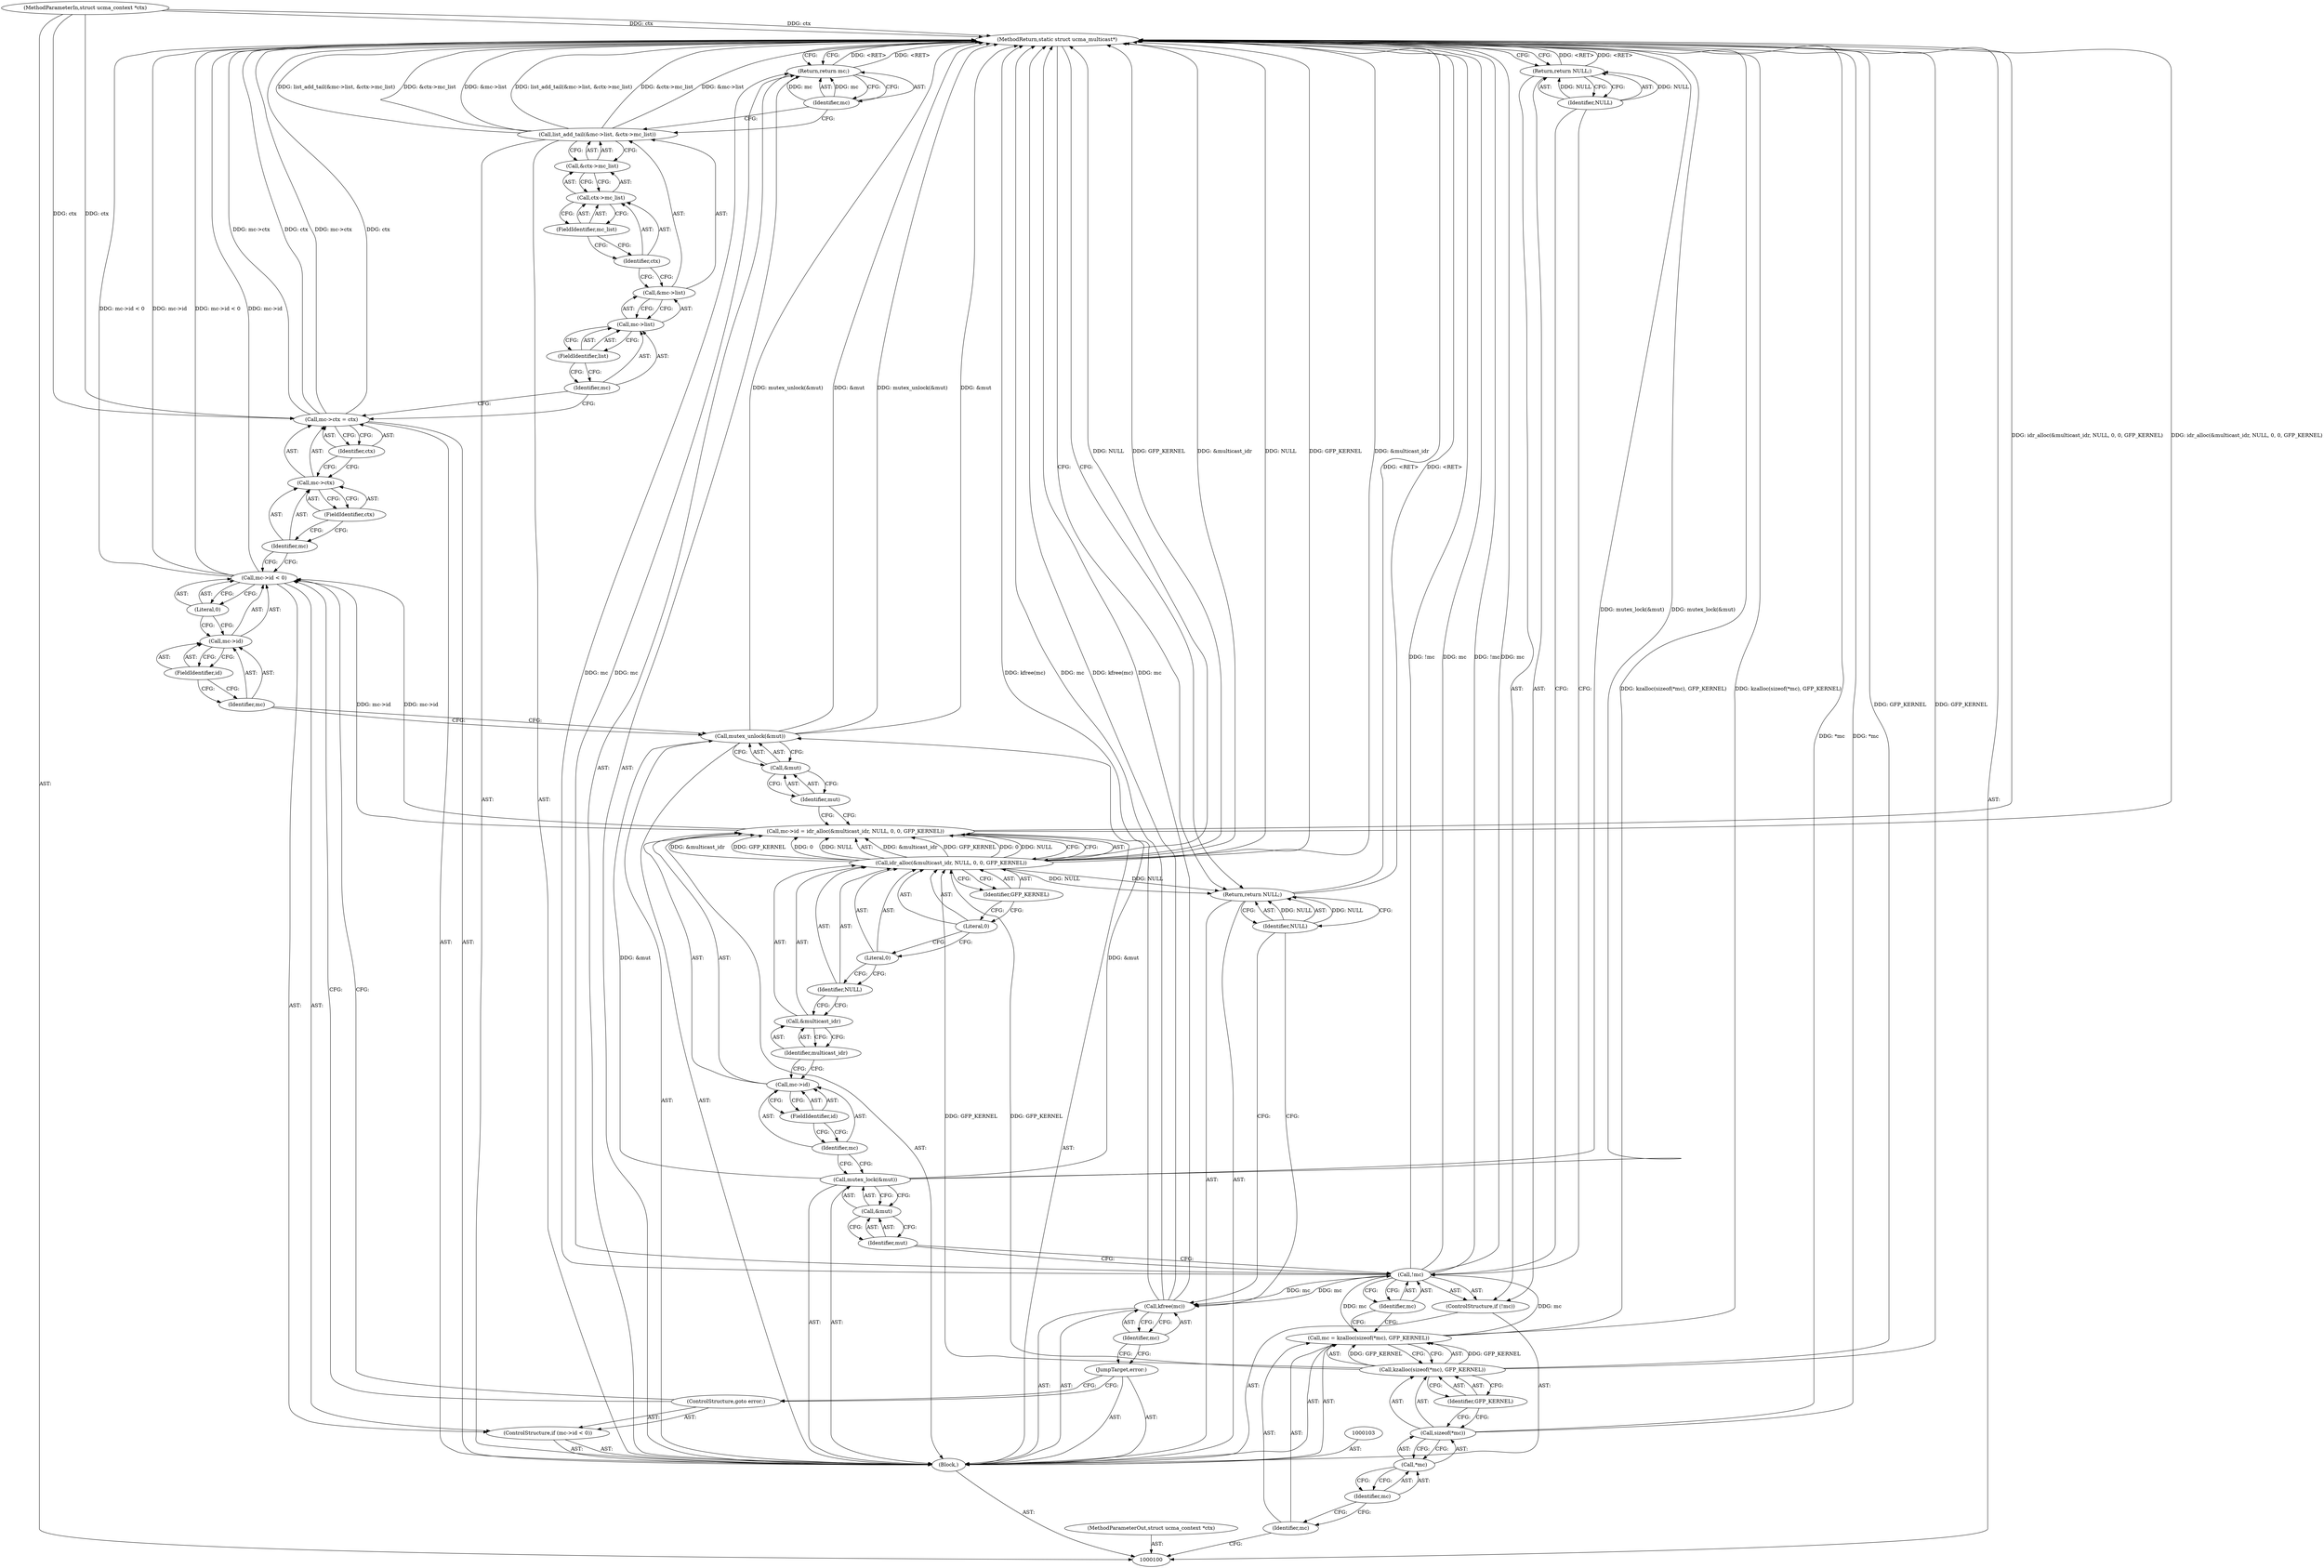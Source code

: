 digraph "0_linux_cb2595c1393b4a5211534e6f0a0fbad369e21ad8" {
"1000161" [label="(MethodReturn,static struct ucma_multicast*)"];
"1000101" [label="(MethodParameterIn,struct ucma_context *ctx)"];
"1000230" [label="(MethodParameterOut,struct ucma_context *ctx)"];
"1000119" [label="(Call,mc->id = idr_alloc(&multicast_idr, NULL, 0, 0, GFP_KERNEL))"];
"1000120" [label="(Call,mc->id)"];
"1000121" [label="(Identifier,mc)"];
"1000123" [label="(Call,idr_alloc(&multicast_idr, NULL, 0, 0, GFP_KERNEL))"];
"1000124" [label="(Call,&multicast_idr)"];
"1000125" [label="(Identifier,multicast_idr)"];
"1000126" [label="(Identifier,NULL)"];
"1000127" [label="(Literal,0)"];
"1000128" [label="(Literal,0)"];
"1000129" [label="(Identifier,GFP_KERNEL)"];
"1000122" [label="(FieldIdentifier,id)"];
"1000131" [label="(Call,&mut)"];
"1000132" [label="(Identifier,mut)"];
"1000130" [label="(Call,mutex_unlock(&mut))"];
"1000137" [label="(FieldIdentifier,id)"];
"1000138" [label="(Literal,0)"];
"1000133" [label="(ControlStructure,if (mc->id < 0))"];
"1000134" [label="(Call,mc->id < 0)"];
"1000135" [label="(Call,mc->id)"];
"1000136" [label="(Identifier,mc)"];
"1000139" [label="(ControlStructure,goto error;)"];
"1000140" [label="(Call,mc->ctx = ctx)"];
"1000141" [label="(Call,mc->ctx)"];
"1000142" [label="(Identifier,mc)"];
"1000144" [label="(Identifier,ctx)"];
"1000143" [label="(FieldIdentifier,ctx)"];
"1000145" [label="(Call,list_add_tail(&mc->list, &ctx->mc_list))"];
"1000146" [label="(Call,&mc->list)"];
"1000147" [label="(Call,mc->list)"];
"1000148" [label="(Identifier,mc)"];
"1000149" [label="(FieldIdentifier,list)"];
"1000150" [label="(Call,&ctx->mc_list)"];
"1000151" [label="(Call,ctx->mc_list)"];
"1000152" [label="(Identifier,ctx)"];
"1000153" [label="(FieldIdentifier,mc_list)"];
"1000154" [label="(Return,return mc;)"];
"1000155" [label="(Identifier,mc)"];
"1000156" [label="(JumpTarget,error:)"];
"1000102" [label="(Block,)"];
"1000157" [label="(Call,kfree(mc))"];
"1000158" [label="(Identifier,mc)"];
"1000159" [label="(Return,return NULL;)"];
"1000160" [label="(Identifier,NULL)"];
"1000104" [label="(Call,mc = kzalloc(sizeof(*mc), GFP_KERNEL))"];
"1000105" [label="(Identifier,mc)"];
"1000107" [label="(Call,sizeof(*mc))"];
"1000108" [label="(Call,*mc)"];
"1000109" [label="(Identifier,mc)"];
"1000110" [label="(Identifier,GFP_KERNEL)"];
"1000106" [label="(Call,kzalloc(sizeof(*mc), GFP_KERNEL))"];
"1000111" [label="(ControlStructure,if (!mc))"];
"1000112" [label="(Call,!mc)"];
"1000113" [label="(Identifier,mc)"];
"1000115" [label="(Identifier,NULL)"];
"1000114" [label="(Return,return NULL;)"];
"1000117" [label="(Call,&mut)"];
"1000118" [label="(Identifier,mut)"];
"1000116" [label="(Call,mutex_lock(&mut))"];
"1000161" -> "1000100"  [label="AST: "];
"1000161" -> "1000114"  [label="CFG: "];
"1000161" -> "1000154"  [label="CFG: "];
"1000161" -> "1000159"  [label="CFG: "];
"1000107" -> "1000161"  [label="DDG: *mc"];
"1000157" -> "1000161"  [label="DDG: kfree(mc)"];
"1000157" -> "1000161"  [label="DDG: mc"];
"1000112" -> "1000161"  [label="DDG: !mc"];
"1000112" -> "1000161"  [label="DDG: mc"];
"1000145" -> "1000161"  [label="DDG: list_add_tail(&mc->list, &ctx->mc_list)"];
"1000145" -> "1000161"  [label="DDG: &ctx->mc_list"];
"1000145" -> "1000161"  [label="DDG: &mc->list"];
"1000116" -> "1000161"  [label="DDG: mutex_lock(&mut)"];
"1000104" -> "1000161"  [label="DDG: kzalloc(sizeof(*mc), GFP_KERNEL)"];
"1000130" -> "1000161"  [label="DDG: mutex_unlock(&mut)"];
"1000130" -> "1000161"  [label="DDG: &mut"];
"1000123" -> "1000161"  [label="DDG: NULL"];
"1000123" -> "1000161"  [label="DDG: GFP_KERNEL"];
"1000123" -> "1000161"  [label="DDG: &multicast_idr"];
"1000119" -> "1000161"  [label="DDG: idr_alloc(&multicast_idr, NULL, 0, 0, GFP_KERNEL)"];
"1000140" -> "1000161"  [label="DDG: mc->ctx"];
"1000140" -> "1000161"  [label="DDG: ctx"];
"1000134" -> "1000161"  [label="DDG: mc->id < 0"];
"1000134" -> "1000161"  [label="DDG: mc->id"];
"1000101" -> "1000161"  [label="DDG: ctx"];
"1000106" -> "1000161"  [label="DDG: GFP_KERNEL"];
"1000159" -> "1000161"  [label="DDG: <RET>"];
"1000114" -> "1000161"  [label="DDG: <RET>"];
"1000154" -> "1000161"  [label="DDG: <RET>"];
"1000101" -> "1000100"  [label="AST: "];
"1000101" -> "1000161"  [label="DDG: ctx"];
"1000101" -> "1000140"  [label="DDG: ctx"];
"1000230" -> "1000100"  [label="AST: "];
"1000119" -> "1000102"  [label="AST: "];
"1000119" -> "1000123"  [label="CFG: "];
"1000120" -> "1000119"  [label="AST: "];
"1000123" -> "1000119"  [label="AST: "];
"1000132" -> "1000119"  [label="CFG: "];
"1000119" -> "1000161"  [label="DDG: idr_alloc(&multicast_idr, NULL, 0, 0, GFP_KERNEL)"];
"1000123" -> "1000119"  [label="DDG: &multicast_idr"];
"1000123" -> "1000119"  [label="DDG: GFP_KERNEL"];
"1000123" -> "1000119"  [label="DDG: 0"];
"1000123" -> "1000119"  [label="DDG: NULL"];
"1000119" -> "1000134"  [label="DDG: mc->id"];
"1000120" -> "1000119"  [label="AST: "];
"1000120" -> "1000122"  [label="CFG: "];
"1000121" -> "1000120"  [label="AST: "];
"1000122" -> "1000120"  [label="AST: "];
"1000125" -> "1000120"  [label="CFG: "];
"1000121" -> "1000120"  [label="AST: "];
"1000121" -> "1000116"  [label="CFG: "];
"1000122" -> "1000121"  [label="CFG: "];
"1000123" -> "1000119"  [label="AST: "];
"1000123" -> "1000129"  [label="CFG: "];
"1000124" -> "1000123"  [label="AST: "];
"1000126" -> "1000123"  [label="AST: "];
"1000127" -> "1000123"  [label="AST: "];
"1000128" -> "1000123"  [label="AST: "];
"1000129" -> "1000123"  [label="AST: "];
"1000119" -> "1000123"  [label="CFG: "];
"1000123" -> "1000161"  [label="DDG: NULL"];
"1000123" -> "1000161"  [label="DDG: GFP_KERNEL"];
"1000123" -> "1000161"  [label="DDG: &multicast_idr"];
"1000123" -> "1000119"  [label="DDG: &multicast_idr"];
"1000123" -> "1000119"  [label="DDG: GFP_KERNEL"];
"1000123" -> "1000119"  [label="DDG: 0"];
"1000123" -> "1000119"  [label="DDG: NULL"];
"1000106" -> "1000123"  [label="DDG: GFP_KERNEL"];
"1000123" -> "1000159"  [label="DDG: NULL"];
"1000124" -> "1000123"  [label="AST: "];
"1000124" -> "1000125"  [label="CFG: "];
"1000125" -> "1000124"  [label="AST: "];
"1000126" -> "1000124"  [label="CFG: "];
"1000125" -> "1000124"  [label="AST: "];
"1000125" -> "1000120"  [label="CFG: "];
"1000124" -> "1000125"  [label="CFG: "];
"1000126" -> "1000123"  [label="AST: "];
"1000126" -> "1000124"  [label="CFG: "];
"1000127" -> "1000126"  [label="CFG: "];
"1000127" -> "1000123"  [label="AST: "];
"1000127" -> "1000126"  [label="CFG: "];
"1000128" -> "1000127"  [label="CFG: "];
"1000128" -> "1000123"  [label="AST: "];
"1000128" -> "1000127"  [label="CFG: "];
"1000129" -> "1000128"  [label="CFG: "];
"1000129" -> "1000123"  [label="AST: "];
"1000129" -> "1000128"  [label="CFG: "];
"1000123" -> "1000129"  [label="CFG: "];
"1000122" -> "1000120"  [label="AST: "];
"1000122" -> "1000121"  [label="CFG: "];
"1000120" -> "1000122"  [label="CFG: "];
"1000131" -> "1000130"  [label="AST: "];
"1000131" -> "1000132"  [label="CFG: "];
"1000132" -> "1000131"  [label="AST: "];
"1000130" -> "1000131"  [label="CFG: "];
"1000132" -> "1000131"  [label="AST: "];
"1000132" -> "1000119"  [label="CFG: "];
"1000131" -> "1000132"  [label="CFG: "];
"1000130" -> "1000102"  [label="AST: "];
"1000130" -> "1000131"  [label="CFG: "];
"1000131" -> "1000130"  [label="AST: "];
"1000136" -> "1000130"  [label="CFG: "];
"1000130" -> "1000161"  [label="DDG: mutex_unlock(&mut)"];
"1000130" -> "1000161"  [label="DDG: &mut"];
"1000116" -> "1000130"  [label="DDG: &mut"];
"1000137" -> "1000135"  [label="AST: "];
"1000137" -> "1000136"  [label="CFG: "];
"1000135" -> "1000137"  [label="CFG: "];
"1000138" -> "1000134"  [label="AST: "];
"1000138" -> "1000135"  [label="CFG: "];
"1000134" -> "1000138"  [label="CFG: "];
"1000133" -> "1000102"  [label="AST: "];
"1000134" -> "1000133"  [label="AST: "];
"1000139" -> "1000133"  [label="AST: "];
"1000134" -> "1000133"  [label="AST: "];
"1000134" -> "1000138"  [label="CFG: "];
"1000135" -> "1000134"  [label="AST: "];
"1000138" -> "1000134"  [label="AST: "];
"1000139" -> "1000134"  [label="CFG: "];
"1000142" -> "1000134"  [label="CFG: "];
"1000134" -> "1000161"  [label="DDG: mc->id < 0"];
"1000134" -> "1000161"  [label="DDG: mc->id"];
"1000119" -> "1000134"  [label="DDG: mc->id"];
"1000135" -> "1000134"  [label="AST: "];
"1000135" -> "1000137"  [label="CFG: "];
"1000136" -> "1000135"  [label="AST: "];
"1000137" -> "1000135"  [label="AST: "];
"1000138" -> "1000135"  [label="CFG: "];
"1000136" -> "1000135"  [label="AST: "];
"1000136" -> "1000130"  [label="CFG: "];
"1000137" -> "1000136"  [label="CFG: "];
"1000139" -> "1000133"  [label="AST: "];
"1000139" -> "1000134"  [label="CFG: "];
"1000156" -> "1000139"  [label="CFG: "];
"1000140" -> "1000102"  [label="AST: "];
"1000140" -> "1000144"  [label="CFG: "];
"1000141" -> "1000140"  [label="AST: "];
"1000144" -> "1000140"  [label="AST: "];
"1000148" -> "1000140"  [label="CFG: "];
"1000140" -> "1000161"  [label="DDG: mc->ctx"];
"1000140" -> "1000161"  [label="DDG: ctx"];
"1000101" -> "1000140"  [label="DDG: ctx"];
"1000141" -> "1000140"  [label="AST: "];
"1000141" -> "1000143"  [label="CFG: "];
"1000142" -> "1000141"  [label="AST: "];
"1000143" -> "1000141"  [label="AST: "];
"1000144" -> "1000141"  [label="CFG: "];
"1000142" -> "1000141"  [label="AST: "];
"1000142" -> "1000134"  [label="CFG: "];
"1000143" -> "1000142"  [label="CFG: "];
"1000144" -> "1000140"  [label="AST: "];
"1000144" -> "1000141"  [label="CFG: "];
"1000140" -> "1000144"  [label="CFG: "];
"1000143" -> "1000141"  [label="AST: "];
"1000143" -> "1000142"  [label="CFG: "];
"1000141" -> "1000143"  [label="CFG: "];
"1000145" -> "1000102"  [label="AST: "];
"1000145" -> "1000150"  [label="CFG: "];
"1000146" -> "1000145"  [label="AST: "];
"1000150" -> "1000145"  [label="AST: "];
"1000155" -> "1000145"  [label="CFG: "];
"1000145" -> "1000161"  [label="DDG: list_add_tail(&mc->list, &ctx->mc_list)"];
"1000145" -> "1000161"  [label="DDG: &ctx->mc_list"];
"1000145" -> "1000161"  [label="DDG: &mc->list"];
"1000146" -> "1000145"  [label="AST: "];
"1000146" -> "1000147"  [label="CFG: "];
"1000147" -> "1000146"  [label="AST: "];
"1000152" -> "1000146"  [label="CFG: "];
"1000147" -> "1000146"  [label="AST: "];
"1000147" -> "1000149"  [label="CFG: "];
"1000148" -> "1000147"  [label="AST: "];
"1000149" -> "1000147"  [label="AST: "];
"1000146" -> "1000147"  [label="CFG: "];
"1000148" -> "1000147"  [label="AST: "];
"1000148" -> "1000140"  [label="CFG: "];
"1000149" -> "1000148"  [label="CFG: "];
"1000149" -> "1000147"  [label="AST: "];
"1000149" -> "1000148"  [label="CFG: "];
"1000147" -> "1000149"  [label="CFG: "];
"1000150" -> "1000145"  [label="AST: "];
"1000150" -> "1000151"  [label="CFG: "];
"1000151" -> "1000150"  [label="AST: "];
"1000145" -> "1000150"  [label="CFG: "];
"1000151" -> "1000150"  [label="AST: "];
"1000151" -> "1000153"  [label="CFG: "];
"1000152" -> "1000151"  [label="AST: "];
"1000153" -> "1000151"  [label="AST: "];
"1000150" -> "1000151"  [label="CFG: "];
"1000152" -> "1000151"  [label="AST: "];
"1000152" -> "1000146"  [label="CFG: "];
"1000153" -> "1000152"  [label="CFG: "];
"1000153" -> "1000151"  [label="AST: "];
"1000153" -> "1000152"  [label="CFG: "];
"1000151" -> "1000153"  [label="CFG: "];
"1000154" -> "1000102"  [label="AST: "];
"1000154" -> "1000155"  [label="CFG: "];
"1000155" -> "1000154"  [label="AST: "];
"1000161" -> "1000154"  [label="CFG: "];
"1000154" -> "1000161"  [label="DDG: <RET>"];
"1000155" -> "1000154"  [label="DDG: mc"];
"1000112" -> "1000154"  [label="DDG: mc"];
"1000155" -> "1000154"  [label="AST: "];
"1000155" -> "1000145"  [label="CFG: "];
"1000154" -> "1000155"  [label="CFG: "];
"1000155" -> "1000154"  [label="DDG: mc"];
"1000156" -> "1000102"  [label="AST: "];
"1000156" -> "1000139"  [label="CFG: "];
"1000158" -> "1000156"  [label="CFG: "];
"1000102" -> "1000100"  [label="AST: "];
"1000103" -> "1000102"  [label="AST: "];
"1000104" -> "1000102"  [label="AST: "];
"1000111" -> "1000102"  [label="AST: "];
"1000116" -> "1000102"  [label="AST: "];
"1000119" -> "1000102"  [label="AST: "];
"1000130" -> "1000102"  [label="AST: "];
"1000133" -> "1000102"  [label="AST: "];
"1000140" -> "1000102"  [label="AST: "];
"1000145" -> "1000102"  [label="AST: "];
"1000154" -> "1000102"  [label="AST: "];
"1000156" -> "1000102"  [label="AST: "];
"1000157" -> "1000102"  [label="AST: "];
"1000159" -> "1000102"  [label="AST: "];
"1000157" -> "1000102"  [label="AST: "];
"1000157" -> "1000158"  [label="CFG: "];
"1000158" -> "1000157"  [label="AST: "];
"1000160" -> "1000157"  [label="CFG: "];
"1000157" -> "1000161"  [label="DDG: kfree(mc)"];
"1000157" -> "1000161"  [label="DDG: mc"];
"1000112" -> "1000157"  [label="DDG: mc"];
"1000158" -> "1000157"  [label="AST: "];
"1000158" -> "1000156"  [label="CFG: "];
"1000157" -> "1000158"  [label="CFG: "];
"1000159" -> "1000102"  [label="AST: "];
"1000159" -> "1000160"  [label="CFG: "];
"1000160" -> "1000159"  [label="AST: "];
"1000161" -> "1000159"  [label="CFG: "];
"1000159" -> "1000161"  [label="DDG: <RET>"];
"1000160" -> "1000159"  [label="DDG: NULL"];
"1000123" -> "1000159"  [label="DDG: NULL"];
"1000160" -> "1000159"  [label="AST: "];
"1000160" -> "1000157"  [label="CFG: "];
"1000159" -> "1000160"  [label="CFG: "];
"1000160" -> "1000159"  [label="DDG: NULL"];
"1000104" -> "1000102"  [label="AST: "];
"1000104" -> "1000106"  [label="CFG: "];
"1000105" -> "1000104"  [label="AST: "];
"1000106" -> "1000104"  [label="AST: "];
"1000113" -> "1000104"  [label="CFG: "];
"1000104" -> "1000161"  [label="DDG: kzalloc(sizeof(*mc), GFP_KERNEL)"];
"1000106" -> "1000104"  [label="DDG: GFP_KERNEL"];
"1000104" -> "1000112"  [label="DDG: mc"];
"1000105" -> "1000104"  [label="AST: "];
"1000105" -> "1000100"  [label="CFG: "];
"1000109" -> "1000105"  [label="CFG: "];
"1000107" -> "1000106"  [label="AST: "];
"1000107" -> "1000108"  [label="CFG: "];
"1000108" -> "1000107"  [label="AST: "];
"1000110" -> "1000107"  [label="CFG: "];
"1000107" -> "1000161"  [label="DDG: *mc"];
"1000108" -> "1000107"  [label="AST: "];
"1000108" -> "1000109"  [label="CFG: "];
"1000109" -> "1000108"  [label="AST: "];
"1000107" -> "1000108"  [label="CFG: "];
"1000109" -> "1000108"  [label="AST: "];
"1000109" -> "1000105"  [label="CFG: "];
"1000108" -> "1000109"  [label="CFG: "];
"1000110" -> "1000106"  [label="AST: "];
"1000110" -> "1000107"  [label="CFG: "];
"1000106" -> "1000110"  [label="CFG: "];
"1000106" -> "1000104"  [label="AST: "];
"1000106" -> "1000110"  [label="CFG: "];
"1000107" -> "1000106"  [label="AST: "];
"1000110" -> "1000106"  [label="AST: "];
"1000104" -> "1000106"  [label="CFG: "];
"1000106" -> "1000161"  [label="DDG: GFP_KERNEL"];
"1000106" -> "1000104"  [label="DDG: GFP_KERNEL"];
"1000106" -> "1000123"  [label="DDG: GFP_KERNEL"];
"1000111" -> "1000102"  [label="AST: "];
"1000112" -> "1000111"  [label="AST: "];
"1000114" -> "1000111"  [label="AST: "];
"1000112" -> "1000111"  [label="AST: "];
"1000112" -> "1000113"  [label="CFG: "];
"1000113" -> "1000112"  [label="AST: "];
"1000115" -> "1000112"  [label="CFG: "];
"1000118" -> "1000112"  [label="CFG: "];
"1000112" -> "1000161"  [label="DDG: !mc"];
"1000112" -> "1000161"  [label="DDG: mc"];
"1000104" -> "1000112"  [label="DDG: mc"];
"1000112" -> "1000154"  [label="DDG: mc"];
"1000112" -> "1000157"  [label="DDG: mc"];
"1000113" -> "1000112"  [label="AST: "];
"1000113" -> "1000104"  [label="CFG: "];
"1000112" -> "1000113"  [label="CFG: "];
"1000115" -> "1000114"  [label="AST: "];
"1000115" -> "1000112"  [label="CFG: "];
"1000114" -> "1000115"  [label="CFG: "];
"1000115" -> "1000114"  [label="DDG: NULL"];
"1000114" -> "1000111"  [label="AST: "];
"1000114" -> "1000115"  [label="CFG: "];
"1000115" -> "1000114"  [label="AST: "];
"1000161" -> "1000114"  [label="CFG: "];
"1000114" -> "1000161"  [label="DDG: <RET>"];
"1000115" -> "1000114"  [label="DDG: NULL"];
"1000117" -> "1000116"  [label="AST: "];
"1000117" -> "1000118"  [label="CFG: "];
"1000118" -> "1000117"  [label="AST: "];
"1000116" -> "1000117"  [label="CFG: "];
"1000118" -> "1000117"  [label="AST: "];
"1000118" -> "1000112"  [label="CFG: "];
"1000117" -> "1000118"  [label="CFG: "];
"1000116" -> "1000102"  [label="AST: "];
"1000116" -> "1000117"  [label="CFG: "];
"1000117" -> "1000116"  [label="AST: "];
"1000121" -> "1000116"  [label="CFG: "];
"1000116" -> "1000161"  [label="DDG: mutex_lock(&mut)"];
"1000116" -> "1000130"  [label="DDG: &mut"];
}
